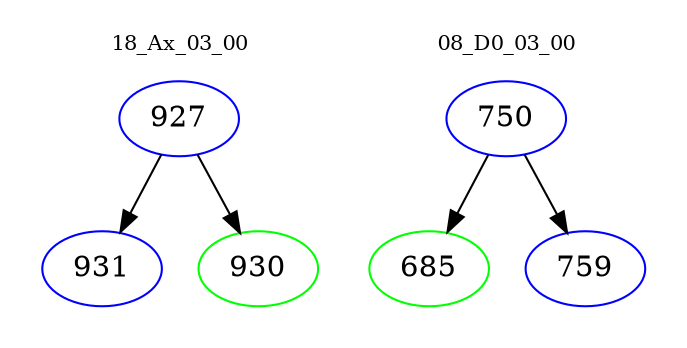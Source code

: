 digraph{
subgraph cluster_0 {
color = white
label = "18_Ax_03_00";
fontsize=10;
T0_927 [label="927", color="blue"]
T0_927 -> T0_931 [color="black"]
T0_931 [label="931", color="blue"]
T0_927 -> T0_930 [color="black"]
T0_930 [label="930", color="green"]
}
subgraph cluster_1 {
color = white
label = "08_D0_03_00";
fontsize=10;
T1_750 [label="750", color="blue"]
T1_750 -> T1_685 [color="black"]
T1_685 [label="685", color="green"]
T1_750 -> T1_759 [color="black"]
T1_759 [label="759", color="blue"]
}
}
